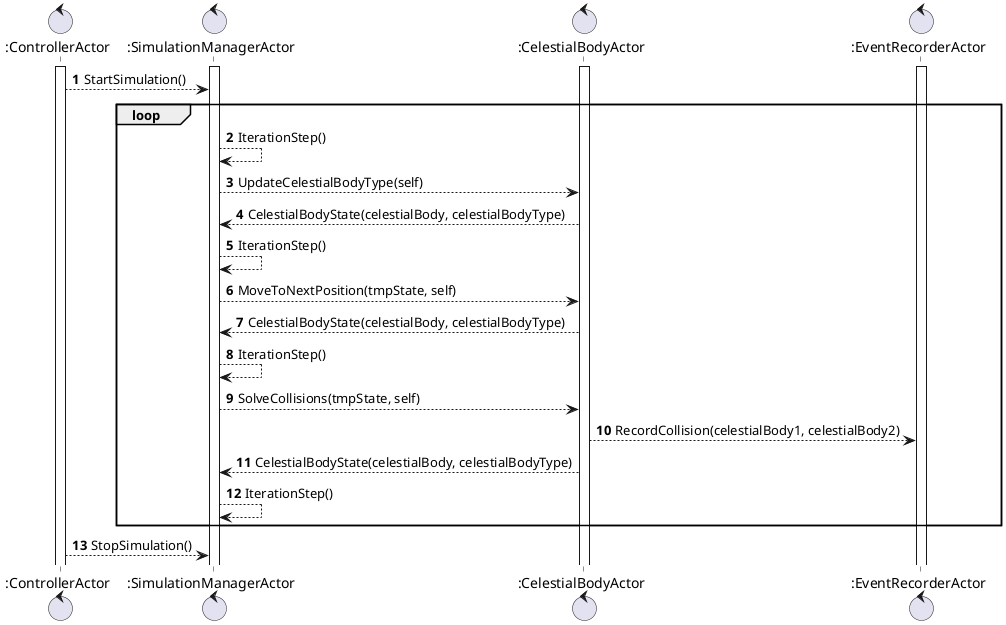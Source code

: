 @startuml
autonumber

control ":ControllerActor" as controller
control ":SimulationManagerActor" as simulationManager
control ":CelestialBodyActor" as celestialBody
control ":EventRecorderActor" as eventRecorder

activate controller
activate simulationManager
activate celestialBody
activate eventRecorder

controller --> simulationManager: StartSimulation()

loop
    simulationManager --> simulationManager: IterationStep()
    simulationManager --> celestialBody: UpdateCelestialBodyType(self)
    celestialBody --> simulationManager: CelestialBodyState(celestialBody, celestialBodyType)
    simulationManager --> simulationManager: IterationStep()
    simulationManager --> celestialBody: MoveToNextPosition(tmpState, self)
    celestialBody --> simulationManager: CelestialBodyState(celestialBody, celestialBodyType)
    simulationManager --> simulationManager: IterationStep()
    simulationManager --> celestialBody: SolveCollisions(tmpState, self)
    celestialBody --> eventRecorder: RecordCollision(celestialBody1, celestialBody2)
    celestialBody --> simulationManager: CelestialBodyState(celestialBody, celestialBodyType)
    simulationManager --> simulationManager: IterationStep()
end

controller --> simulationManager: StopSimulation()

@enduml